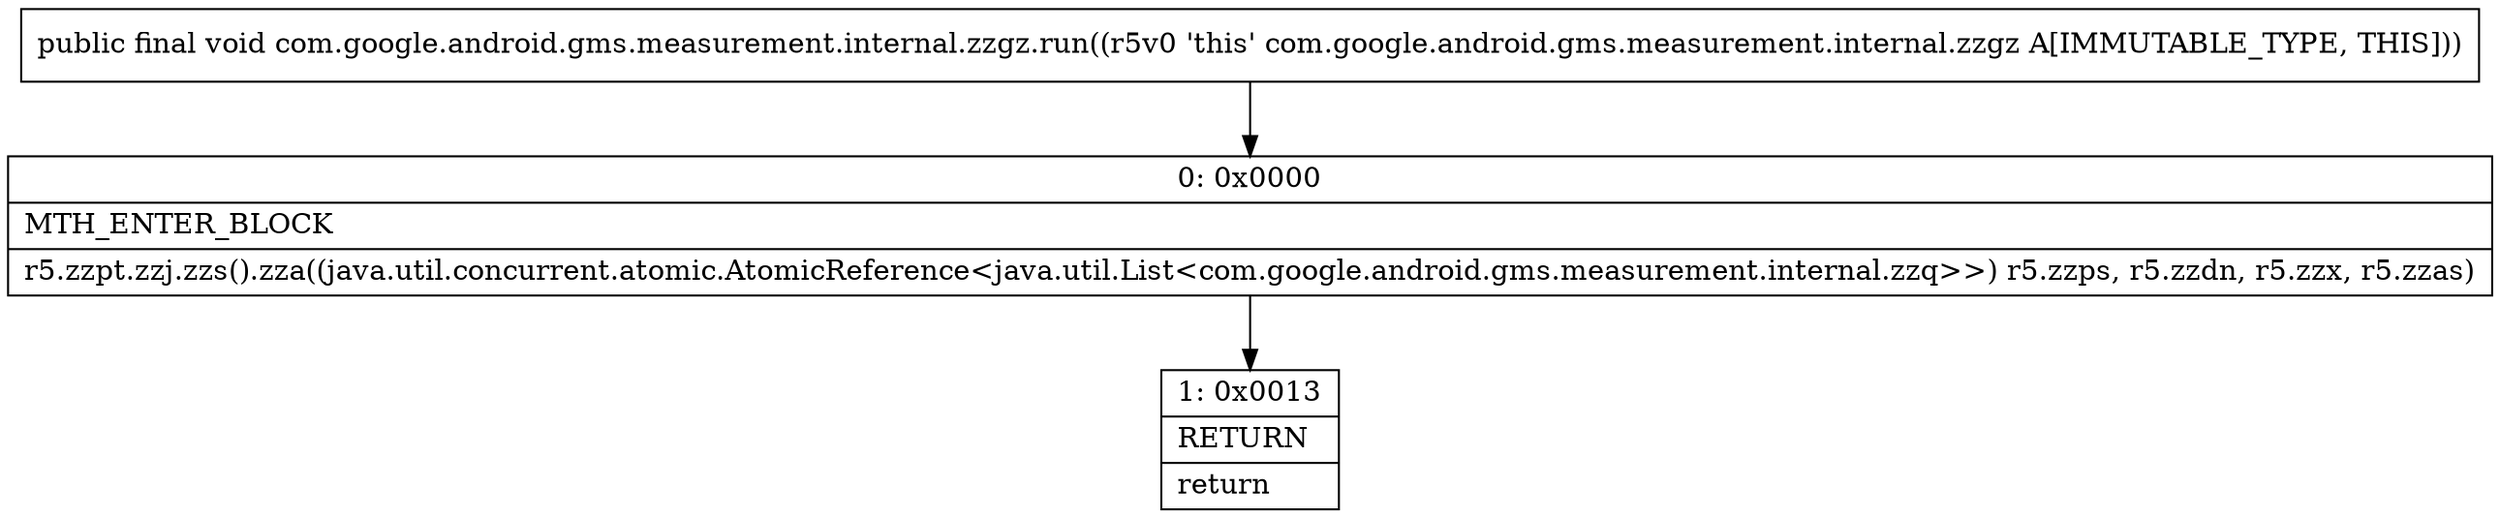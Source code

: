 digraph "CFG forcom.google.android.gms.measurement.internal.zzgz.run()V" {
Node_0 [shape=record,label="{0\:\ 0x0000|MTH_ENTER_BLOCK\l|r5.zzpt.zzj.zzs().zza((java.util.concurrent.atomic.AtomicReference\<java.util.List\<com.google.android.gms.measurement.internal.zzq\>\>) r5.zzps, r5.zzdn, r5.zzx, r5.zzas)\l}"];
Node_1 [shape=record,label="{1\:\ 0x0013|RETURN\l|return\l}"];
MethodNode[shape=record,label="{public final void com.google.android.gms.measurement.internal.zzgz.run((r5v0 'this' com.google.android.gms.measurement.internal.zzgz A[IMMUTABLE_TYPE, THIS])) }"];
MethodNode -> Node_0;
Node_0 -> Node_1;
}

